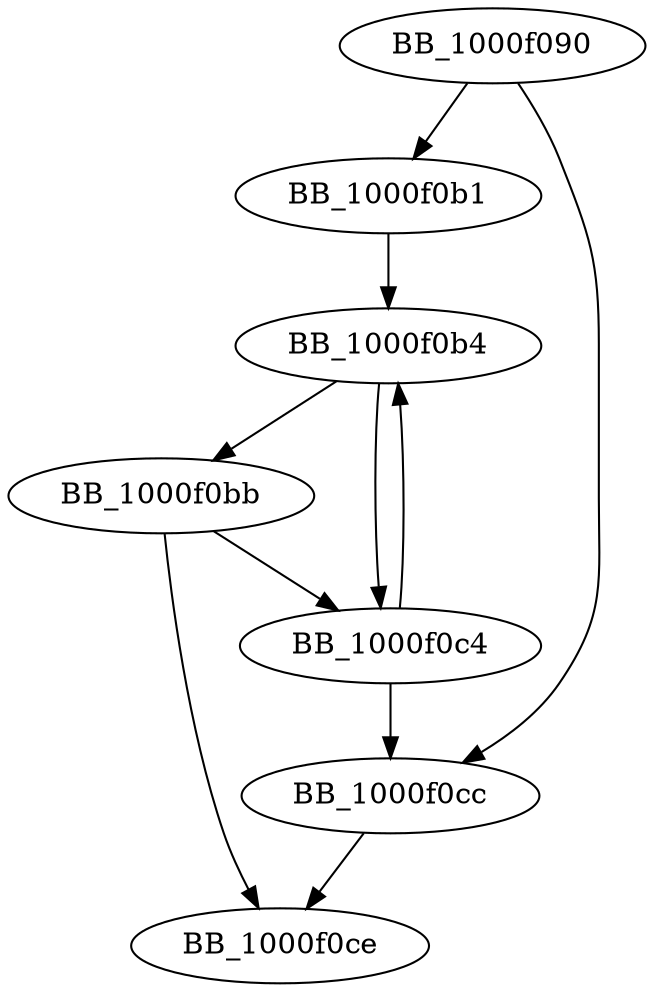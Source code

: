 DiGraph __FindPESection{
BB_1000f090->BB_1000f0b1
BB_1000f090->BB_1000f0cc
BB_1000f0b1->BB_1000f0b4
BB_1000f0b4->BB_1000f0bb
BB_1000f0b4->BB_1000f0c4
BB_1000f0bb->BB_1000f0c4
BB_1000f0bb->BB_1000f0ce
BB_1000f0c4->BB_1000f0b4
BB_1000f0c4->BB_1000f0cc
BB_1000f0cc->BB_1000f0ce
}
